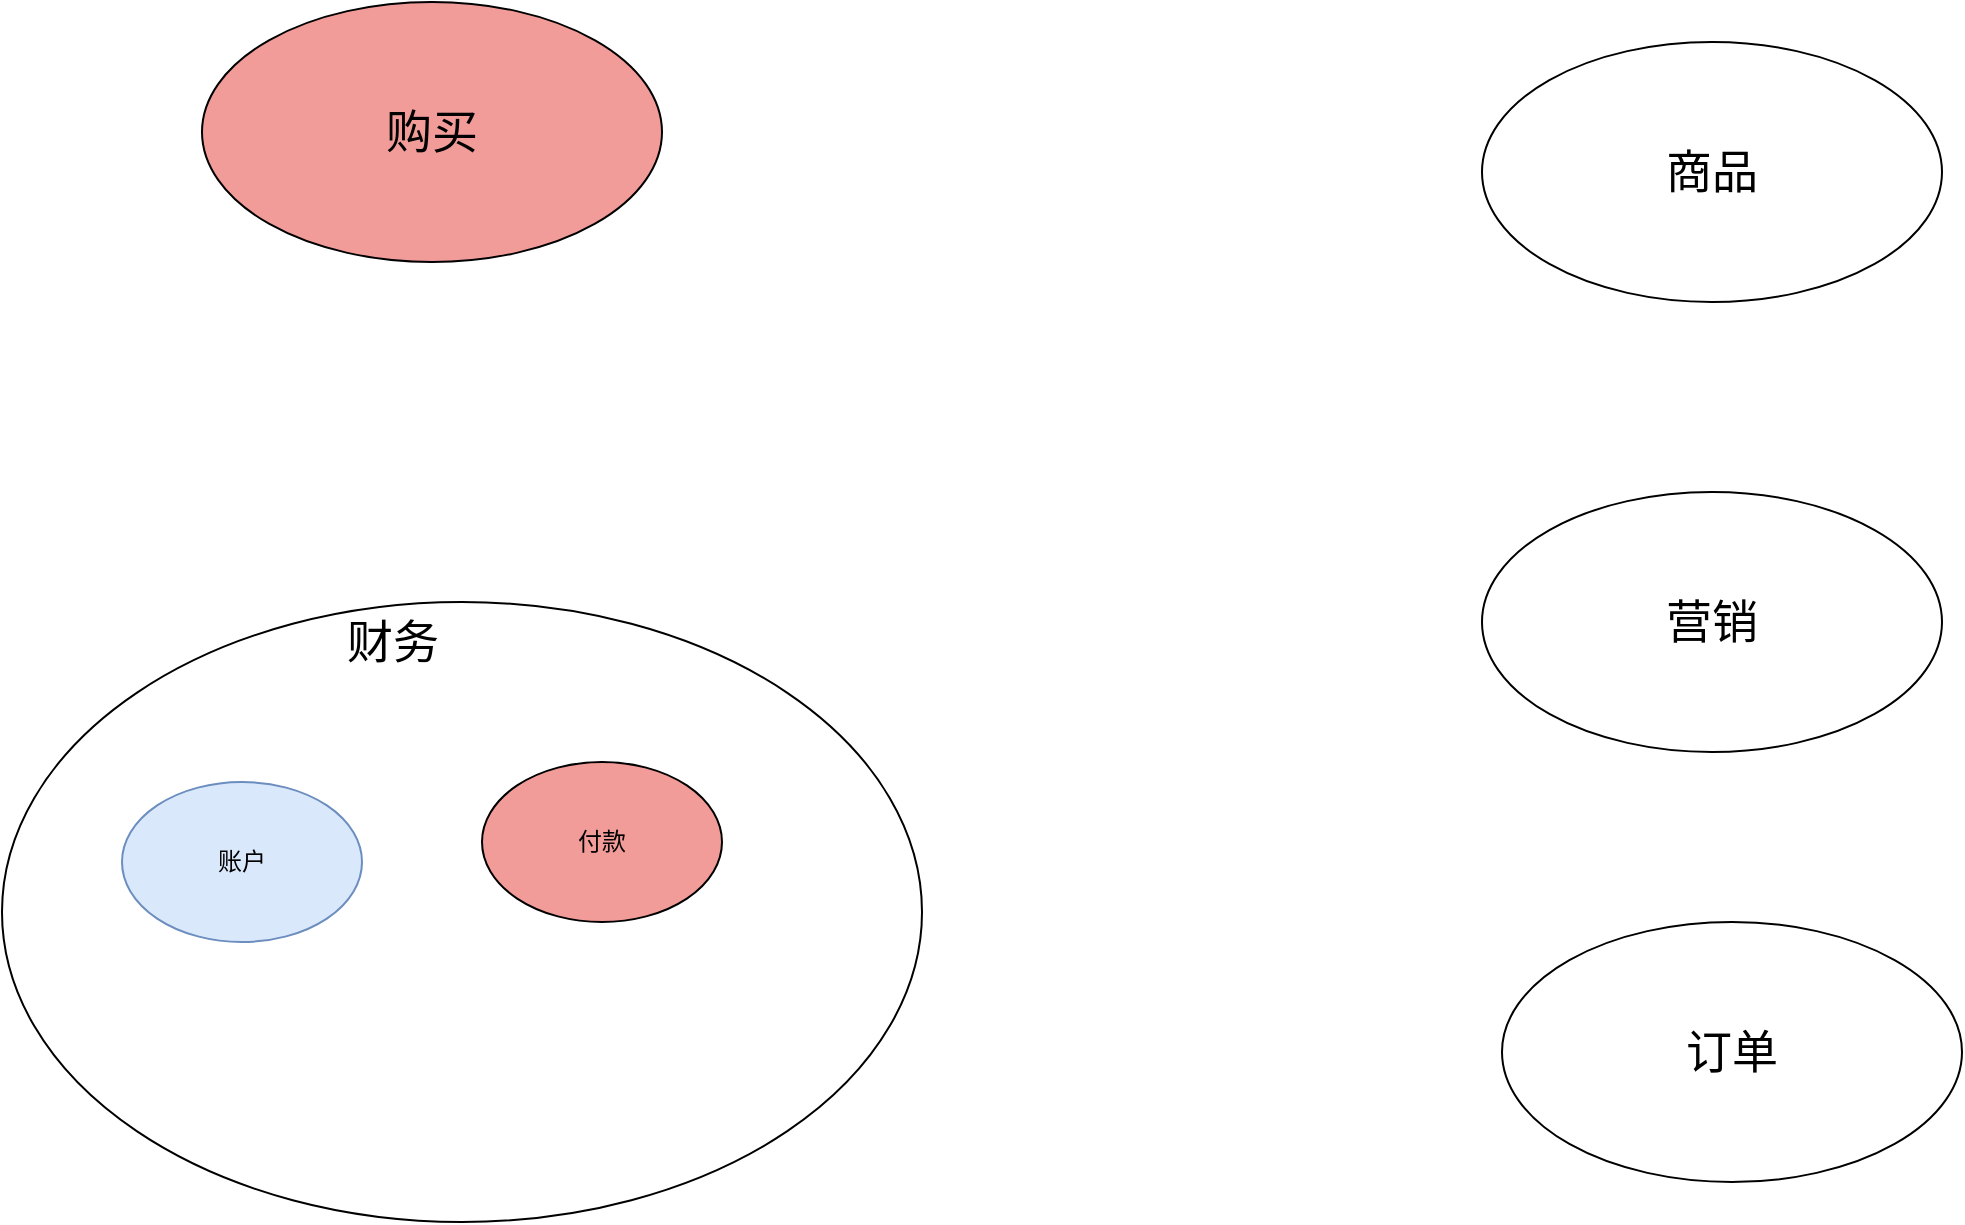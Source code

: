 <mxfile version="13.7.5" type="github">
  <diagram id="rkyh57ry5HpyusqyrarQ" name="第 1 页">
    <mxGraphModel dx="2251" dy="684" grid="1" gridSize="10" guides="1" tooltips="1" connect="1" arrows="1" fold="1" page="1" pageScale="1" pageWidth="827" pageHeight="1169" math="0" shadow="0">
      <root>
        <mxCell id="0" />
        <mxCell id="1" parent="0" />
        <mxCell id="FifdNwFGQ22cl1oH-cSP-1" value="&lt;font style=&quot;font-size: 23px&quot;&gt;订单&lt;/font&gt;" style="ellipse;whiteSpace=wrap;html=1;" vertex="1" parent="1">
          <mxGeometry x="60" y="800" width="230" height="130" as="geometry" />
        </mxCell>
        <mxCell id="FifdNwFGQ22cl1oH-cSP-2" value="&lt;font style=&quot;font-size: 23px&quot;&gt;商品&lt;/font&gt;" style="ellipse;whiteSpace=wrap;html=1;" vertex="1" parent="1">
          <mxGeometry x="50" y="360" width="230" height="130" as="geometry" />
        </mxCell>
        <mxCell id="FifdNwFGQ22cl1oH-cSP-3" value="&lt;font style=&quot;font-size: 23px&quot;&gt;营销&lt;/font&gt;" style="ellipse;whiteSpace=wrap;html=1;" vertex="1" parent="1">
          <mxGeometry x="50" y="585" width="230" height="130" as="geometry" />
        </mxCell>
        <mxCell id="FifdNwFGQ22cl1oH-cSP-4" value="" style="ellipse;whiteSpace=wrap;html=1;" vertex="1" parent="1">
          <mxGeometry x="-690" y="640" width="460" height="310" as="geometry" />
        </mxCell>
        <mxCell id="FifdNwFGQ22cl1oH-cSP-5" value="&lt;font style=&quot;font-size: 23px&quot;&gt;购买&lt;/font&gt;" style="ellipse;whiteSpace=wrap;html=1;fillColor=#F19C99;" vertex="1" parent="1">
          <mxGeometry x="-590" y="340" width="230" height="130" as="geometry" />
        </mxCell>
        <mxCell id="FifdNwFGQ22cl1oH-cSP-6" value="&lt;font style=&quot;font-size: 23px&quot;&gt;财务&lt;/font&gt;" style="text;html=1;align=center;verticalAlign=middle;resizable=0;points=[];autosize=1;" vertex="1" parent="1">
          <mxGeometry x="-525" y="650" width="60" height="20" as="geometry" />
        </mxCell>
        <mxCell id="FifdNwFGQ22cl1oH-cSP-7" value="账户" style="ellipse;whiteSpace=wrap;html=1;fillColor=#dae8fc;strokeColor=#6c8ebf;" vertex="1" parent="1">
          <mxGeometry x="-630" y="730" width="120" height="80" as="geometry" />
        </mxCell>
        <mxCell id="FifdNwFGQ22cl1oH-cSP-8" value="付款" style="ellipse;whiteSpace=wrap;html=1;fillColor=#F19C99;" vertex="1" parent="1">
          <mxGeometry x="-450" y="720" width="120" height="80" as="geometry" />
        </mxCell>
      </root>
    </mxGraphModel>
  </diagram>
</mxfile>
